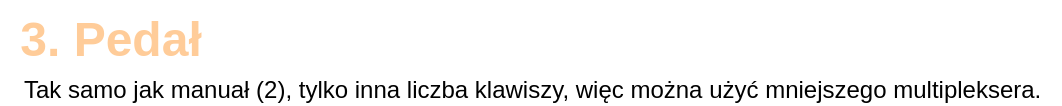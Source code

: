 <mxfile>
    <diagram id="qG5gPXH0KNf85g3xsKxT" name="Page-1">
        <mxGraphModel dx="527" dy="306" grid="1" gridSize="10" guides="1" tooltips="1" connect="1" arrows="1" fold="1" page="1" pageScale="1" pageWidth="850" pageHeight="1100" math="0" shadow="0">
            <root>
                <mxCell id="0"/>
                <mxCell id="1" parent="0"/>
                <mxCell id="2" value="3. Pedał" style="text;strokeColor=none;fillColor=none;html=1;fontSize=24;fontStyle=1;verticalAlign=middle;align=center;fontColor=#FFCC99;" vertex="1" parent="1">
                    <mxGeometry width="110" height="40" as="geometry"/>
                </mxCell>
                <mxCell id="5" value="Tak samo jak manuał (2), tylko inna liczba klawiszy, więc można użyć mniejszego multipleksera." style="text;html=1;align=left;verticalAlign=middle;whiteSpace=wrap;rounded=0;" vertex="1" parent="1">
                    <mxGeometry x="10" y="40" width="520" height="10" as="geometry"/>
                </mxCell>
            </root>
        </mxGraphModel>
    </diagram>
</mxfile>